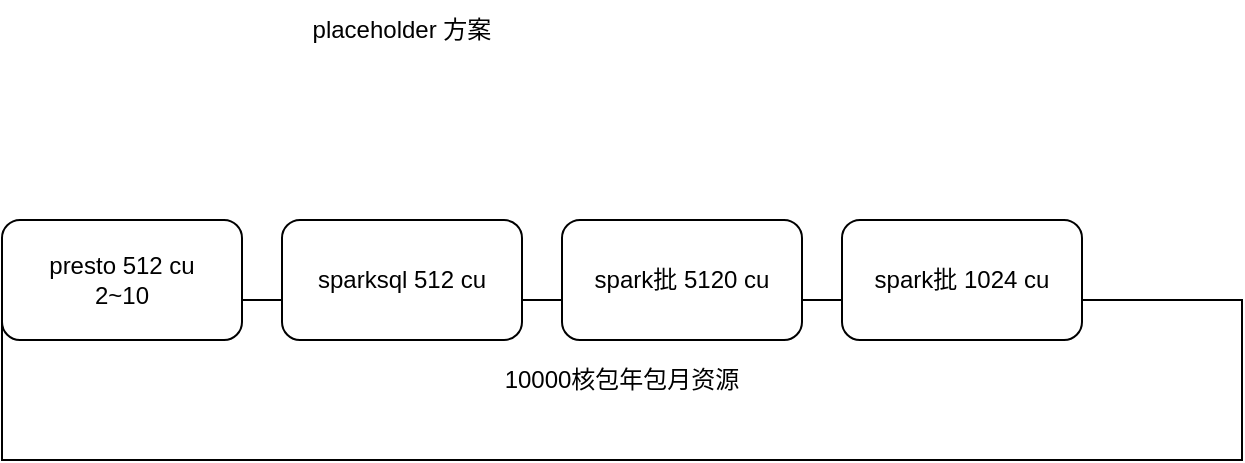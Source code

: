 <mxfile version="20.6.2" type="github">
  <diagram id="kID9qTkGEZ8yGBSbg_5T" name="Page-1">
    <mxGraphModel dx="998" dy="588" grid="1" gridSize="10" guides="1" tooltips="1" connect="1" arrows="1" fold="1" page="1" pageScale="1" pageWidth="827" pageHeight="1169" math="0" shadow="0">
      <root>
        <mxCell id="0" />
        <mxCell id="1" parent="0" />
        <mxCell id="Omq8vZw3U8IZ6o1q2XBp-1" value="10000核包年包月资源" style="rounded=0;whiteSpace=wrap;html=1;" vertex="1" parent="1">
          <mxGeometry x="180" y="430" width="620" height="80" as="geometry" />
        </mxCell>
        <mxCell id="Omq8vZw3U8IZ6o1q2XBp-2" value="presto 512 cu&lt;br&gt;2~10" style="rounded=1;whiteSpace=wrap;html=1;" vertex="1" parent="1">
          <mxGeometry x="180" y="390" width="120" height="60" as="geometry" />
        </mxCell>
        <mxCell id="Omq8vZw3U8IZ6o1q2XBp-3" value="sparksql 512 cu" style="rounded=1;whiteSpace=wrap;html=1;" vertex="1" parent="1">
          <mxGeometry x="320" y="390" width="120" height="60" as="geometry" />
        </mxCell>
        <mxCell id="Omq8vZw3U8IZ6o1q2XBp-4" value="spark批 5120 cu" style="rounded=1;whiteSpace=wrap;html=1;" vertex="1" parent="1">
          <mxGeometry x="460" y="390" width="120" height="60" as="geometry" />
        </mxCell>
        <mxCell id="Omq8vZw3U8IZ6o1q2XBp-5" value="spark批 1024 cu" style="rounded=1;whiteSpace=wrap;html=1;" vertex="1" parent="1">
          <mxGeometry x="600" y="390" width="120" height="60" as="geometry" />
        </mxCell>
        <mxCell id="Omq8vZw3U8IZ6o1q2XBp-6" value="placeholder 方案" style="text;html=1;strokeColor=none;fillColor=none;align=center;verticalAlign=middle;whiteSpace=wrap;rounded=0;" vertex="1" parent="1">
          <mxGeometry x="320" y="280" width="120" height="30" as="geometry" />
        </mxCell>
      </root>
    </mxGraphModel>
  </diagram>
</mxfile>
